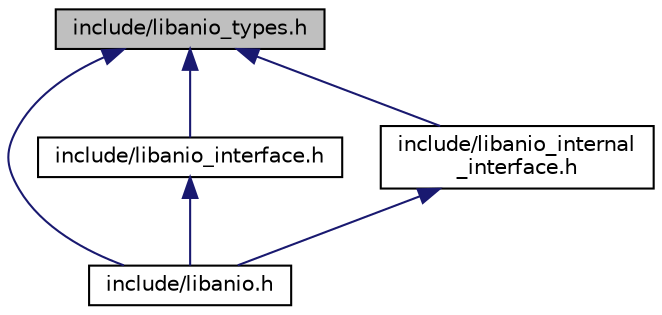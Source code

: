 digraph "include/libanio_types.h"
{
  edge [fontname="Helvetica",fontsize="10",labelfontname="Helvetica",labelfontsize="10"];
  node [fontname="Helvetica",fontsize="10",shape=record];
  Node1 [label="include/libanio_types.h",height=0.2,width=0.4,color="black", fillcolor="grey75", style="filled", fontcolor="black"];
  Node1 -> Node2 [dir="back",color="midnightblue",fontsize="10",style="solid"];
  Node2 [label="include/libanio.h",height=0.2,width=0.4,color="black", fillcolor="white", style="filled",URL="$libanio_8h.html"];
  Node1 -> Node3 [dir="back",color="midnightblue",fontsize="10",style="solid"];
  Node3 [label="include/libanio_interface.h",height=0.2,width=0.4,color="black", fillcolor="white", style="filled",URL="$libanio__interface_8h.html"];
  Node3 -> Node2 [dir="back",color="midnightblue",fontsize="10",style="solid"];
  Node1 -> Node4 [dir="back",color="midnightblue",fontsize="10",style="solid"];
  Node4 [label="include/libanio_internal\l_interface.h",height=0.2,width=0.4,color="black", fillcolor="white", style="filled",URL="$libanio__internal__interface_8h.html"];
  Node4 -> Node2 [dir="back",color="midnightblue",fontsize="10",style="solid"];
}

